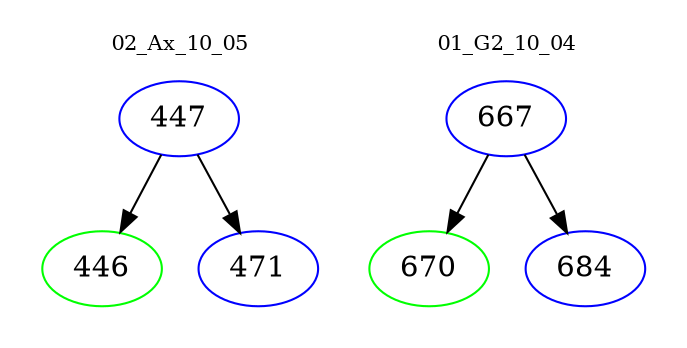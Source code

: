 digraph{
subgraph cluster_0 {
color = white
label = "02_Ax_10_05";
fontsize=10;
T0_447 [label="447", color="blue"]
T0_447 -> T0_446 [color="black"]
T0_446 [label="446", color="green"]
T0_447 -> T0_471 [color="black"]
T0_471 [label="471", color="blue"]
}
subgraph cluster_1 {
color = white
label = "01_G2_10_04";
fontsize=10;
T1_667 [label="667", color="blue"]
T1_667 -> T1_670 [color="black"]
T1_670 [label="670", color="green"]
T1_667 -> T1_684 [color="black"]
T1_684 [label="684", color="blue"]
}
}
